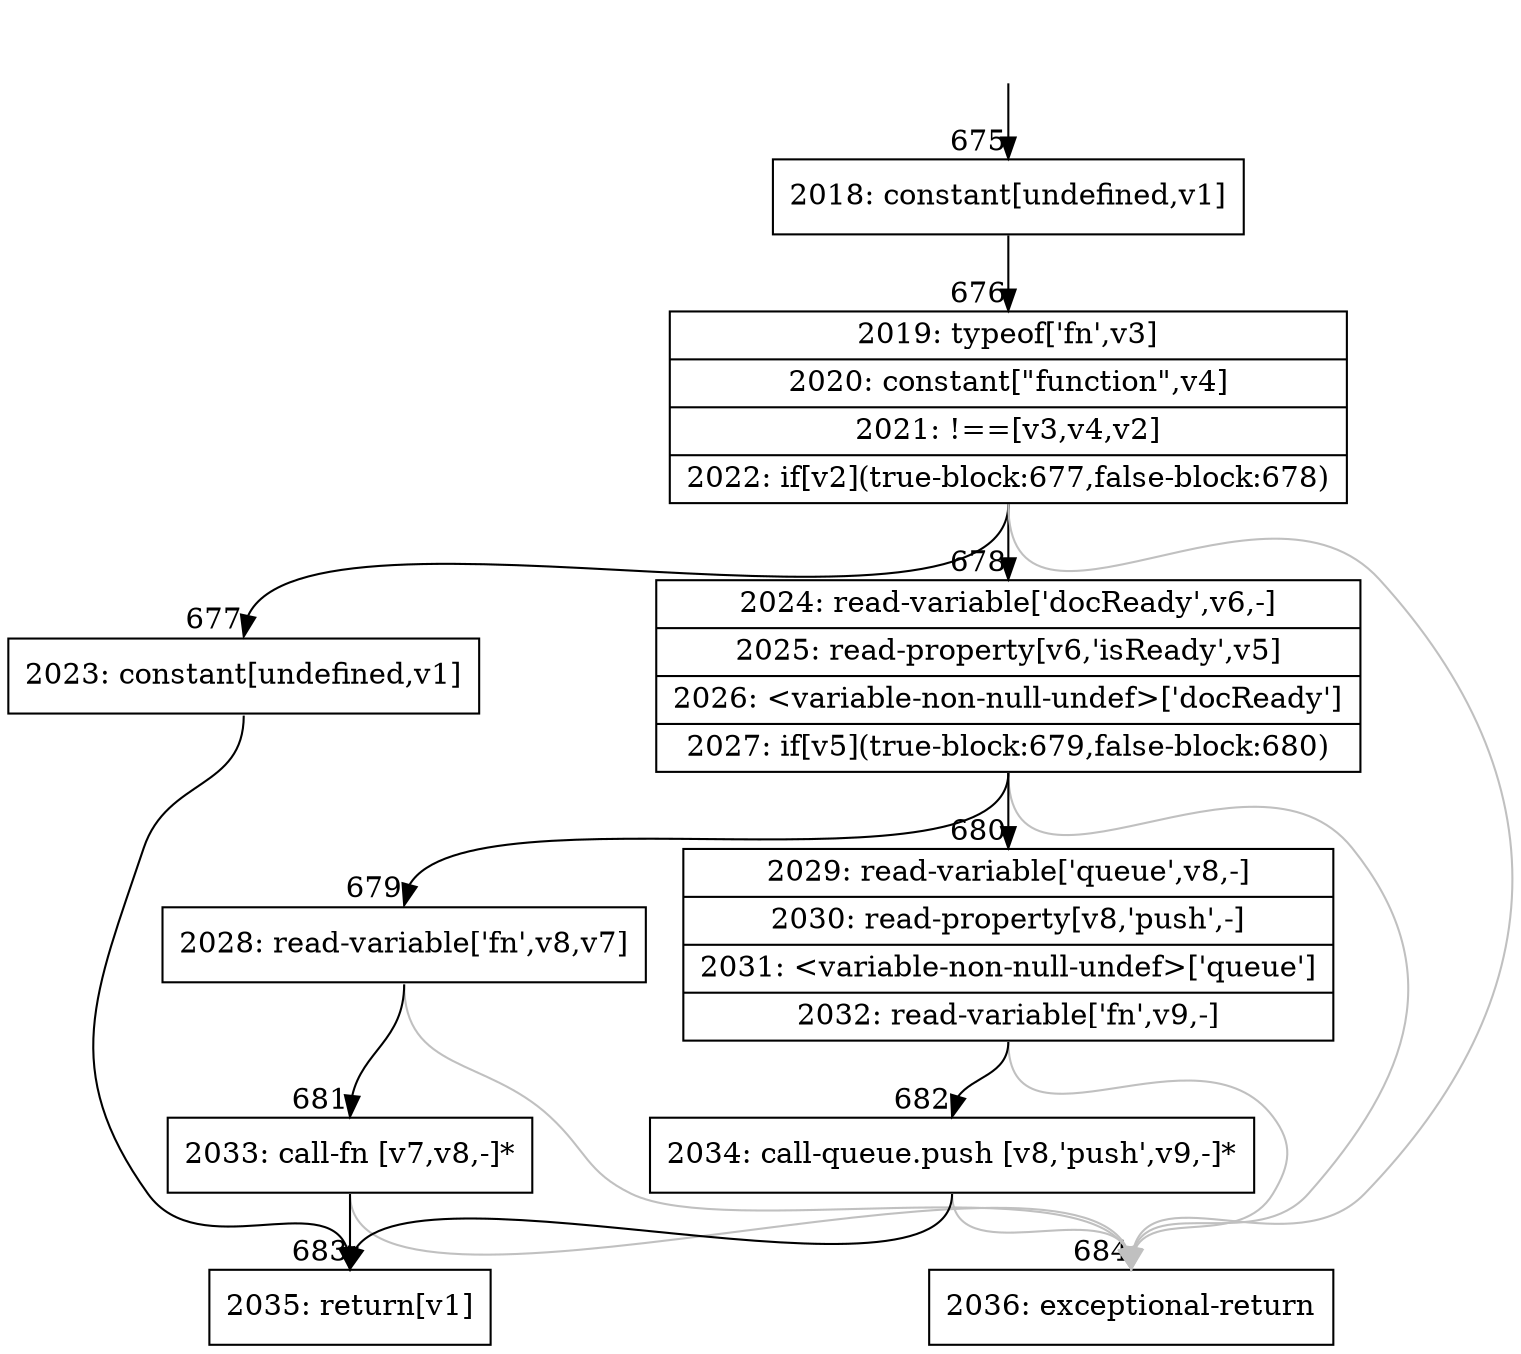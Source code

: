 digraph {
rankdir="TD"
BB_entry62[shape=none,label=""];
BB_entry62 -> BB675 [tailport=s, headport=n, headlabel="    675"]
BB675 [shape=record label="{2018: constant[undefined,v1]}" ] 
BB675 -> BB676 [tailport=s, headport=n, headlabel="      676"]
BB676 [shape=record label="{2019: typeof['fn',v3]|2020: constant[\"function\",v4]|2021: !==[v3,v4,v2]|2022: if[v2](true-block:677,false-block:678)}" ] 
BB676 -> BB677 [tailport=s, headport=n, headlabel="      677"]
BB676 -> BB678 [tailport=s, headport=n, headlabel="      678"]
BB676 -> BB684 [tailport=s, headport=n, color=gray, headlabel="      684"]
BB677 [shape=record label="{2023: constant[undefined,v1]}" ] 
BB677 -> BB683 [tailport=s, headport=n, headlabel="      683"]
BB678 [shape=record label="{2024: read-variable['docReady',v6,-]|2025: read-property[v6,'isReady',v5]|2026: \<variable-non-null-undef\>['docReady']|2027: if[v5](true-block:679,false-block:680)}" ] 
BB678 -> BB679 [tailport=s, headport=n, headlabel="      679"]
BB678 -> BB680 [tailport=s, headport=n, headlabel="      680"]
BB678 -> BB684 [tailport=s, headport=n, color=gray]
BB679 [shape=record label="{2028: read-variable['fn',v8,v7]}" ] 
BB679 -> BB681 [tailport=s, headport=n, headlabel="      681"]
BB679 -> BB684 [tailport=s, headport=n, color=gray]
BB680 [shape=record label="{2029: read-variable['queue',v8,-]|2030: read-property[v8,'push',-]|2031: \<variable-non-null-undef\>['queue']|2032: read-variable['fn',v9,-]}" ] 
BB680 -> BB682 [tailport=s, headport=n, headlabel="      682"]
BB680 -> BB684 [tailport=s, headport=n, color=gray]
BB681 [shape=record label="{2033: call-fn [v7,v8,-]*}" ] 
BB681 -> BB683 [tailport=s, headport=n]
BB681 -> BB684 [tailport=s, headport=n, color=gray]
BB682 [shape=record label="{2034: call-queue.push [v8,'push',v9,-]*}" ] 
BB682 -> BB683 [tailport=s, headport=n]
BB682 -> BB684 [tailport=s, headport=n, color=gray]
BB683 [shape=record label="{2035: return[v1]}" ] 
BB684 [shape=record label="{2036: exceptional-return}" ] 
//#$~ 1040
}
